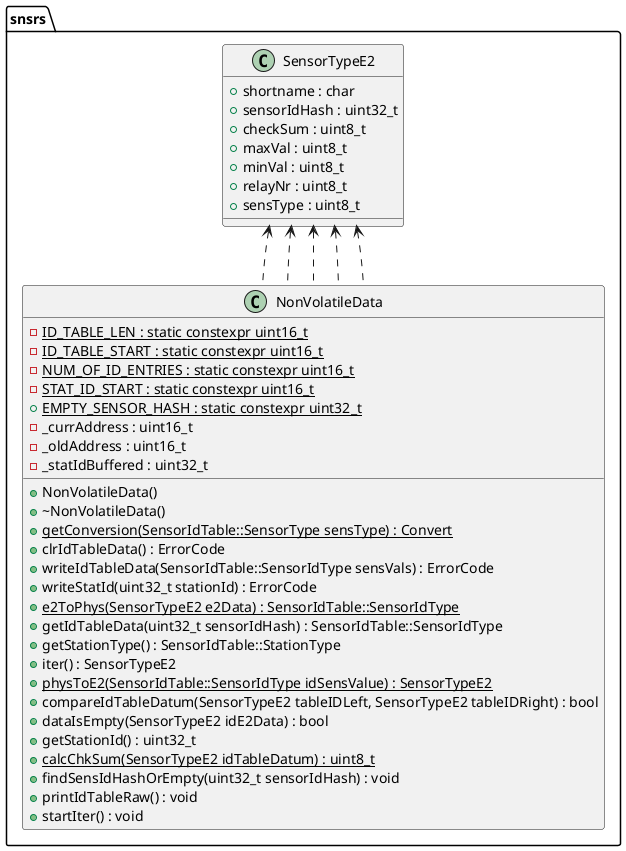 @startuml





/' Objects '/

namespace snsrs {
	class NonVolatileData {
		+NonVolatileData()
		+~NonVolatileData()
		+{static} getConversion(SensorIdTable::SensorType sensType) : Convert
		+clrIdTableData() : ErrorCode
		+writeIdTableData(SensorIdTable::SensorIdType sensVals) : ErrorCode
		+writeStatId(uint32_t stationId) : ErrorCode
		+{static} e2ToPhys(SensorTypeE2 e2Data) : SensorIdTable::SensorIdType
		+getIdTableData(uint32_t sensorIdHash) : SensorIdTable::SensorIdType
		+getStationType() : SensorIdTable::StationType
		+iter() : SensorTypeE2
		+{static} physToE2(SensorIdTable::SensorIdType idSensValue) : SensorTypeE2
		+compareIdTableDatum(SensorTypeE2 tableIDLeft, SensorTypeE2 tableIDRight) : bool
		+dataIsEmpty(SensorTypeE2 idE2Data) : bool
		-{static} ID_TABLE_LEN : static constexpr uint16_t
		-{static} ID_TABLE_START : static constexpr uint16_t
		-{static} NUM_OF_ID_ENTRIES : static constexpr uint16_t
		-{static} STAT_ID_START : static constexpr uint16_t
		+{static} EMPTY_SENSOR_HASH : static constexpr uint32_t
		-_currAddress : uint16_t
		-_oldAddress : uint16_t
		-_statIdBuffered : uint32_t
		+getStationId() : uint32_t
		+{static} calcChkSum(SensorTypeE2 idTableDatum) : uint8_t
		+findSensIdHashOrEmpty(uint32_t sensorIdHash) : void
		+printIdTableRaw() : void
		+startIter() : void
	}

	class SensorTypeE2 {
		+shortname : char
		+sensorIdHash : uint32_t
		+checkSum : uint8_t
		+maxVal : uint8_t
		+minVal : uint8_t
		+relayNr : uint8_t
		+sensType : uint8_t
	}
}





/' Inheritance relationships '/




/' Aggregation relationships '/





/' Dependency relationships '/

snsrs.SensorTypeE2 <.. snsrs.NonVolatileData


snsrs.SensorTypeE2 <.. snsrs.NonVolatileData


snsrs.SensorTypeE2 <.. snsrs.NonVolatileData


snsrs.SensorTypeE2 <.. snsrs.NonVolatileData


snsrs.SensorTypeE2 <.. snsrs.NonVolatileData






/' Nested objects '/



@enduml

